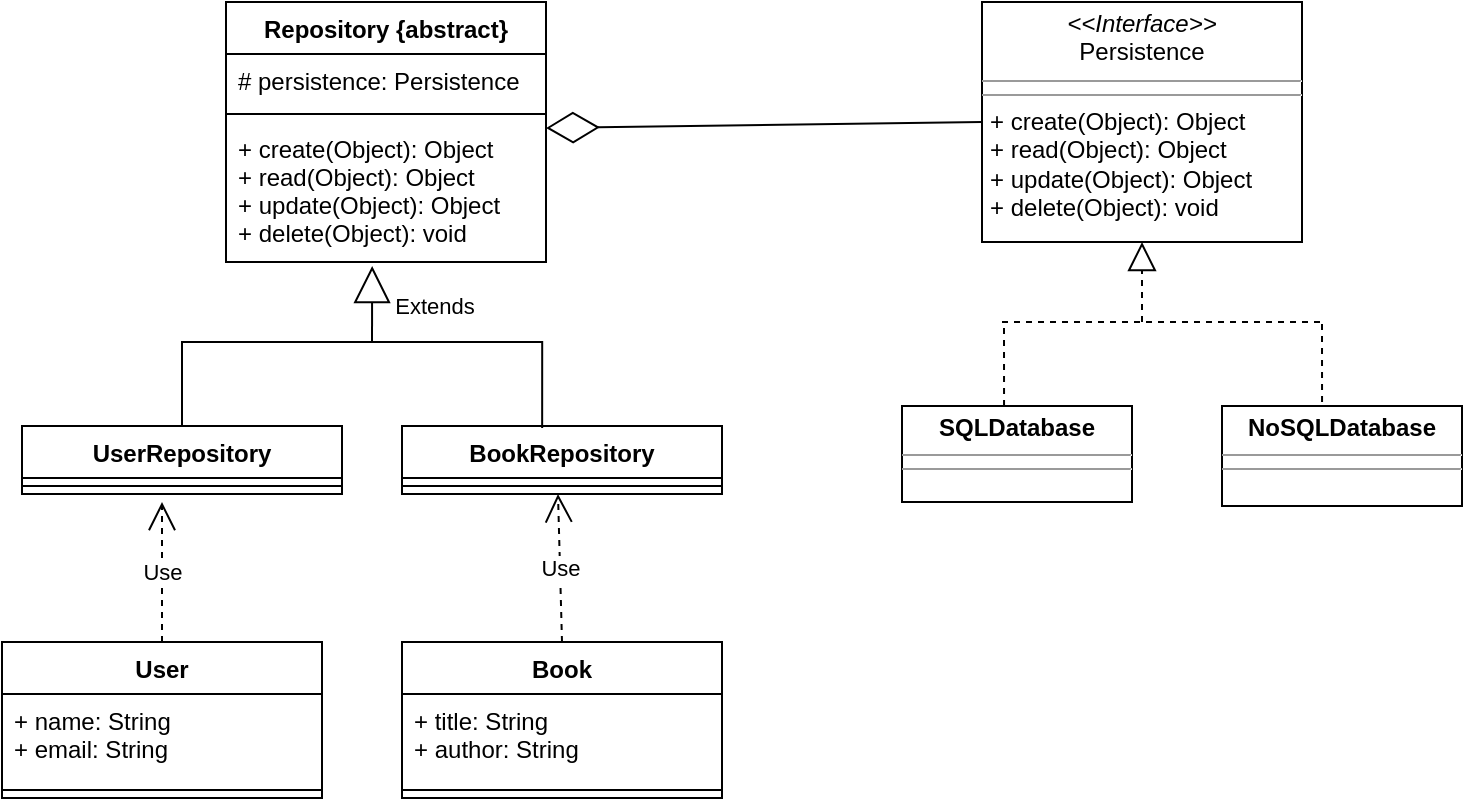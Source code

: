 <mxfile version="18.0.2" type="device"><diagram id="yznD84XXpnt4IhOLgCwC" name="Page-1"><mxGraphModel dx="1422" dy="678" grid="1" gridSize="10" guides="1" tooltips="1" connect="1" arrows="1" fold="1" page="1" pageScale="1" pageWidth="850" pageHeight="1100" math="0" shadow="0"><root><mxCell id="0"/><mxCell id="1" parent="0"/><mxCell id="e7tiKWtTrK3pHVRqta6_-1" value="&lt;p style=&quot;margin:0px;margin-top:4px;text-align:center;&quot;&gt;&lt;i&gt;&amp;lt;&amp;lt;Interface&amp;gt;&amp;gt;&lt;/i&gt;&lt;br&gt;Persistence&lt;br&gt;&lt;/p&gt;&lt;hr size=&quot;1&quot;&gt;&lt;hr size=&quot;1&quot;&gt;&lt;p style=&quot;margin:0px;margin-left:4px;&quot;&gt;+ create(Object): Object&lt;br&gt;+ read(Object): Object&lt;/p&gt;&lt;p style=&quot;margin:0px;margin-left:4px;&quot;&gt;+ update(Object): Object&lt;/p&gt;&lt;p style=&quot;margin:0px;margin-left:4px;&quot;&gt;+ delete(Object): void&lt;br&gt;&lt;/p&gt;" style="verticalAlign=top;align=left;overflow=fill;fontSize=12;fontFamily=Helvetica;html=1;" parent="1" vertex="1"><mxGeometry x="530" y="80" width="160" height="120" as="geometry"/></mxCell><mxCell id="e7tiKWtTrK3pHVRqta6_-2" value="&lt;p style=&quot;margin:0px;margin-top:4px;text-align:center;&quot;&gt;&lt;b&gt;SQLDatabase&lt;/b&gt;&lt;/p&gt;&lt;hr size=&quot;1&quot;&gt;&lt;hr size=&quot;1&quot;&gt;" style="verticalAlign=top;align=left;overflow=fill;fontSize=12;fontFamily=Helvetica;html=1;" parent="1" vertex="1"><mxGeometry x="490" y="282" width="115" height="48" as="geometry"/></mxCell><mxCell id="e7tiKWtTrK3pHVRqta6_-3" value="&lt;p style=&quot;margin:0px;margin-top:4px;text-align:center;&quot;&gt;&lt;b&gt;NoSQLDatabase&lt;/b&gt;&lt;/p&gt;&lt;hr size=&quot;1&quot;&gt;&lt;hr size=&quot;1&quot;&gt;" style="verticalAlign=top;align=left;overflow=fill;fontSize=12;fontFamily=Helvetica;html=1;" parent="1" vertex="1"><mxGeometry x="650" y="282" width="120" height="50" as="geometry"/></mxCell><mxCell id="e7tiKWtTrK3pHVRqta6_-4" value="" style="endArrow=block;dashed=1;endFill=0;endSize=12;html=1;rounded=0;entryX=0.5;entryY=1;entryDx=0;entryDy=0;" parent="1" target="e7tiKWtTrK3pHVRqta6_-1" edge="1"><mxGeometry width="160" relative="1" as="geometry"><mxPoint x="610" y="240" as="sourcePoint"/><mxPoint x="480" y="380" as="targetPoint"/></mxGeometry></mxCell><mxCell id="e7tiKWtTrK3pHVRqta6_-6" value="Repository {abstract}" style="swimlane;fontStyle=1;align=center;verticalAlign=top;childLayout=stackLayout;horizontal=1;startSize=26;horizontalStack=0;resizeParent=1;resizeParentMax=0;resizeLast=0;collapsible=1;marginBottom=0;" parent="1" vertex="1"><mxGeometry x="152" y="80" width="160" height="130" as="geometry"/></mxCell><mxCell id="e7tiKWtTrK3pHVRqta6_-7" value="# persistence: Persistence" style="text;strokeColor=none;fillColor=none;align=left;verticalAlign=top;spacingLeft=4;spacingRight=4;overflow=hidden;rotatable=0;points=[[0,0.5],[1,0.5]];portConstraint=eastwest;" parent="e7tiKWtTrK3pHVRqta6_-6" vertex="1"><mxGeometry y="26" width="160" height="26" as="geometry"/></mxCell><mxCell id="e7tiKWtTrK3pHVRqta6_-8" value="" style="line;strokeWidth=1;fillColor=none;align=left;verticalAlign=middle;spacingTop=-1;spacingLeft=3;spacingRight=3;rotatable=0;labelPosition=right;points=[];portConstraint=eastwest;" parent="e7tiKWtTrK3pHVRqta6_-6" vertex="1"><mxGeometry y="52" width="160" height="8" as="geometry"/></mxCell><mxCell id="e7tiKWtTrK3pHVRqta6_-9" value="+ create(Object): Object&#xA;+ read(Object): Object&#xA;+ update(Object): Object&#xA;+ delete(Object): void" style="text;strokeColor=none;fillColor=none;align=left;verticalAlign=top;spacingLeft=4;spacingRight=4;overflow=hidden;rotatable=0;points=[[0,0.5],[1,0.5]];portConstraint=eastwest;" parent="e7tiKWtTrK3pHVRqta6_-6" vertex="1"><mxGeometry y="60" width="160" height="70" as="geometry"/></mxCell><mxCell id="e7tiKWtTrK3pHVRqta6_-10" value="UserRepository" style="swimlane;fontStyle=1;align=center;verticalAlign=top;childLayout=stackLayout;horizontal=1;startSize=26;horizontalStack=0;resizeParent=1;resizeParentMax=0;resizeLast=0;collapsible=1;marginBottom=0;" parent="1" vertex="1"><mxGeometry x="50" y="292" width="160" height="34" as="geometry"/></mxCell><mxCell id="e7tiKWtTrK3pHVRqta6_-12" value="" style="line;strokeWidth=1;fillColor=none;align=left;verticalAlign=middle;spacingTop=-1;spacingLeft=3;spacingRight=3;rotatable=0;labelPosition=right;points=[];portConstraint=eastwest;" parent="e7tiKWtTrK3pHVRqta6_-10" vertex="1"><mxGeometry y="26" width="160" height="8" as="geometry"/></mxCell><mxCell id="e7tiKWtTrK3pHVRqta6_-16" value="BookRepository" style="swimlane;fontStyle=1;align=center;verticalAlign=top;childLayout=stackLayout;horizontal=1;startSize=26;horizontalStack=0;resizeParent=1;resizeParentMax=0;resizeLast=0;collapsible=1;marginBottom=0;" parent="1" vertex="1"><mxGeometry x="240" y="292" width="160" height="34" as="geometry"/></mxCell><mxCell id="e7tiKWtTrK3pHVRqta6_-17" value="" style="line;strokeWidth=1;fillColor=none;align=left;verticalAlign=middle;spacingTop=-1;spacingLeft=3;spacingRight=3;rotatable=0;labelPosition=right;points=[];portConstraint=eastwest;" parent="e7tiKWtTrK3pHVRqta6_-16" vertex="1"><mxGeometry y="26" width="160" height="8" as="geometry"/></mxCell><mxCell id="e7tiKWtTrK3pHVRqta6_-18" value="" style="endArrow=diamondThin;endFill=0;endSize=24;html=1;rounded=0;exitX=0;exitY=0.5;exitDx=0;exitDy=0;entryX=1;entryY=0.043;entryDx=0;entryDy=0;entryPerimeter=0;" parent="1" source="e7tiKWtTrK3pHVRqta6_-1" target="e7tiKWtTrK3pHVRqta6_-9" edge="1"><mxGeometry width="160" relative="1" as="geometry"><mxPoint x="533" y="141" as="sourcePoint"/><mxPoint x="310.04" y="137" as="targetPoint"/></mxGeometry></mxCell><mxCell id="e7tiKWtTrK3pHVRqta6_-19" value="" style="endArrow=none;html=1;edgeStyle=orthogonalEdgeStyle;rounded=0;dashed=1;" parent="1" edge="1"><mxGeometry relative="1" as="geometry"><mxPoint x="540" y="240" as="sourcePoint"/><mxPoint x="700" y="240" as="targetPoint"/></mxGeometry></mxCell><mxCell id="e7tiKWtTrK3pHVRqta6_-22" value="" style="endArrow=none;html=1;edgeStyle=orthogonalEdgeStyle;rounded=0;dashed=1;exitX=0.435;exitY=0;exitDx=0;exitDy=0;exitPerimeter=0;" parent="1" edge="1"><mxGeometry relative="1" as="geometry"><mxPoint x="541.025" y="282" as="sourcePoint"/><mxPoint x="541" y="240" as="targetPoint"/></mxGeometry></mxCell><mxCell id="e7tiKWtTrK3pHVRqta6_-25" value="" style="endArrow=none;html=1;edgeStyle=orthogonalEdgeStyle;rounded=0;dashed=1;exitX=0.435;exitY=0;exitDx=0;exitDy=0;exitPerimeter=0;" parent="1" edge="1"><mxGeometry relative="1" as="geometry"><mxPoint x="700.025" y="280" as="sourcePoint"/><mxPoint x="700" y="238" as="targetPoint"/></mxGeometry></mxCell><mxCell id="e7tiKWtTrK3pHVRqta6_-26" value="Extends" style="endArrow=block;endSize=16;endFill=0;html=1;rounded=0;entryX=0.488;entryY=1.029;entryDx=0;entryDy=0;entryPerimeter=0;" parent="1" edge="1"><mxGeometry x="-0.029" y="-31" width="160" relative="1" as="geometry"><mxPoint x="225" y="250" as="sourcePoint"/><mxPoint x="225.08" y="212.03" as="targetPoint"/><mxPoint as="offset"/></mxGeometry></mxCell><mxCell id="e7tiKWtTrK3pHVRqta6_-27" value="" style="endArrow=none;html=1;edgeStyle=orthogonalEdgeStyle;rounded=0;entryX=0.438;entryY=0.029;entryDx=0;entryDy=0;exitX=0.5;exitY=0;exitDx=0;exitDy=0;entryPerimeter=0;" parent="1" source="e7tiKWtTrK3pHVRqta6_-10" target="e7tiKWtTrK3pHVRqta6_-16" edge="1"><mxGeometry relative="1" as="geometry"><mxPoint x="126" y="249" as="sourcePoint"/><mxPoint x="322" y="292" as="targetPoint"/><Array as="points"><mxPoint x="130" y="250"/><mxPoint x="310" y="250"/></Array></mxGeometry></mxCell><mxCell id="cLKdfkBOhbO1xqKH9PJv-1" value="User" style="swimlane;fontStyle=1;align=center;verticalAlign=top;childLayout=stackLayout;horizontal=1;startSize=26;horizontalStack=0;resizeParent=1;resizeParentMax=0;resizeLast=0;collapsible=1;marginBottom=0;" vertex="1" parent="1"><mxGeometry x="40" y="400" width="160" height="78" as="geometry"/></mxCell><mxCell id="cLKdfkBOhbO1xqKH9PJv-2" value="+ name: String&#xA;+ email: String&#xA;" style="text;strokeColor=none;fillColor=none;align=left;verticalAlign=top;spacingLeft=4;spacingRight=4;overflow=hidden;rotatable=0;points=[[0,0.5],[1,0.5]];portConstraint=eastwest;" vertex="1" parent="cLKdfkBOhbO1xqKH9PJv-1"><mxGeometry y="26" width="160" height="44" as="geometry"/></mxCell><mxCell id="cLKdfkBOhbO1xqKH9PJv-3" value="" style="line;strokeWidth=1;fillColor=none;align=left;verticalAlign=middle;spacingTop=-1;spacingLeft=3;spacingRight=3;rotatable=0;labelPosition=right;points=[];portConstraint=eastwest;" vertex="1" parent="cLKdfkBOhbO1xqKH9PJv-1"><mxGeometry y="70" width="160" height="8" as="geometry"/></mxCell><mxCell id="cLKdfkBOhbO1xqKH9PJv-5" value="Book" style="swimlane;fontStyle=1;align=center;verticalAlign=top;childLayout=stackLayout;horizontal=1;startSize=26;horizontalStack=0;resizeParent=1;resizeParentMax=0;resizeLast=0;collapsible=1;marginBottom=0;" vertex="1" parent="1"><mxGeometry x="240" y="400" width="160" height="78" as="geometry"/></mxCell><mxCell id="cLKdfkBOhbO1xqKH9PJv-6" value="+ title: String&#xA;+ author: String&#xA;" style="text;strokeColor=none;fillColor=none;align=left;verticalAlign=top;spacingLeft=4;spacingRight=4;overflow=hidden;rotatable=0;points=[[0,0.5],[1,0.5]];portConstraint=eastwest;" vertex="1" parent="cLKdfkBOhbO1xqKH9PJv-5"><mxGeometry y="26" width="160" height="44" as="geometry"/></mxCell><mxCell id="cLKdfkBOhbO1xqKH9PJv-7" value="" style="line;strokeWidth=1;fillColor=none;align=left;verticalAlign=middle;spacingTop=-1;spacingLeft=3;spacingRight=3;rotatable=0;labelPosition=right;points=[];portConstraint=eastwest;" vertex="1" parent="cLKdfkBOhbO1xqKH9PJv-5"><mxGeometry y="70" width="160" height="8" as="geometry"/></mxCell><mxCell id="cLKdfkBOhbO1xqKH9PJv-8" value="Use" style="endArrow=open;endSize=12;dashed=1;html=1;rounded=0;exitX=0.5;exitY=0;exitDx=0;exitDy=0;" edge="1" parent="1" source="cLKdfkBOhbO1xqKH9PJv-1"><mxGeometry width="160" relative="1" as="geometry"><mxPoint x="80" y="360" as="sourcePoint"/><mxPoint x="120" y="330" as="targetPoint"/></mxGeometry></mxCell><mxCell id="cLKdfkBOhbO1xqKH9PJv-9" value="Use" style="endArrow=open;endSize=12;dashed=1;html=1;rounded=0;exitX=0.5;exitY=0;exitDx=0;exitDy=0;" edge="1" parent="1" source="cLKdfkBOhbO1xqKH9PJv-5"><mxGeometry width="160" relative="1" as="geometry"><mxPoint x="318" y="396" as="sourcePoint"/><mxPoint x="318" y="326" as="targetPoint"/></mxGeometry></mxCell></root></mxGraphModel></diagram></mxfile>